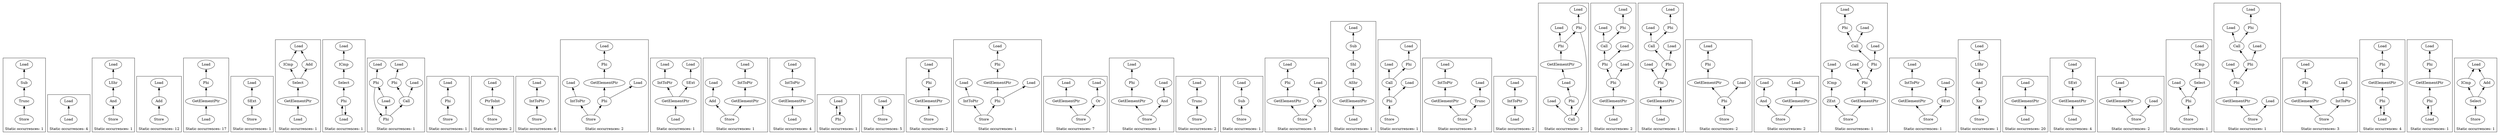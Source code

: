 strict digraph {
rankdir=BT
subgraph {
"0_346" [label="Sub"]
"0_346" -> {
"0_345"
}
"0_345" [label="Load"]
"0_350" [label="Store"]
"0_350" -> {
"0_348"
}
"0_348" [label="Trunc"]
"0_348" -> {
"0_346"
}
cluster=true
label=<Static occurrences: 1>
}
subgraph {
"1_70" [label="Load"]
"1_70" -> {
"1_68"
}
"1_68" [label="Load"]
cluster=true
label=<Static occurrences: 4>
}
subgraph {
"2_283" [label="Store"]
"2_283" -> {
"2_281"
}
"2_281" [label="And"]
"2_281" -> {
"2_280"
}
"2_280" [label="LShr"]
"2_280" -> {
"2_277"
}
"2_277" [label="Load"]
cluster=true
label=<Static occurrences: 1>
}
subgraph {
"3_49" [label="Add"]
"3_49" -> {
"3_48"
}
"3_48" [label="Load"]
"3_50" [label="Store"]
"3_50" -> {
"3_49"
}
cluster=true
label=<Static occurrences: 12>
}
subgraph {
"4_169" [label="Phi"]
"4_169" -> {
"4_166"
}
"4_166" [label="Load"]
"4_178" [label="Load"]
"4_178" -> {
"4_177"
}
"4_177" [label="GetElementPtr"]
"4_177" -> {
"4_169"
}
cluster=true
label=<Static occurrences: 17>
}
subgraph {
"5_81" [label="Store"]
"5_81" -> {
"5_80"
}
"5_80" [label="SExt"]
"5_80" -> {
"5_79"
}
"5_79" [label="Load"]
cluster=true
label=<Static occurrences: 1>
}
subgraph {
"6_359" [label="ICmp"]
"6_359" -> {
"6_357"
}
"6_357" [label="Load"]
"6_362" [label="GetElementPtr"]
"6_362" -> {
"6_360"
"6_360"
}
"6_360" [label="Select"]
"6_360" -> {
"6_358"
"6_359"
}
"6_358" [label="Add"]
"6_358" -> {
"6_357"
}
"6_357" [label="Load"]
"6_363" [label="Load"]
"6_363" -> {
"6_362"
"6_362"
}
cluster=true
label=<Static occurrences: 1>
}
subgraph {
"7_441" [label="Load"]
"7_441" -> {
"7_439"
"7_439"
}
"7_439" [label="Phi"]
"7_439" -> {
"7_441"
"7_434"
}
"7_434" [label="Select"]
"7_434" -> {
"7_433"
}
"7_433" [label="ICmp"]
"7_433" -> {
"7_432"
}
"7_432" [label="Load"]
cluster=true
label=<Static occurrences: 1>
}
subgraph {
"8_76" [label="Phi"]
"8_76" -> {
"8_68"
}
"8_68" [label="Load"]
"8_118" [label="Load"]
"8_118" -> {
"8_62"
"8_62"
"8_62"
"8_62"
}
"8_120" [label="Phi"]
"8_120" -> {
"8_108"
"8_108"
"8_118"
}
"8_62" [label="Phi"]
"8_62" -> {
"8_59"
"8_120"
"8_120"
"8_120"
}
"8_59" [label="Load"]
"8_108" [label="Call"]
"8_108" -> {
"8_107"
"8_76"
}
"8_107" [label="Load"]
cluster=true
label=<Static occurrences: 1>
}
subgraph {
"9_254" [label="Phi"]
"9_254" -> {
"9_256"
}
"9_256" [label="Load"]
"9_259" [label="Store"]
"9_259" -> {
"9_254"
}
cluster=true
label=<Static occurrences: 1>
}
subgraph {
"10_457" [label="PtrToInt"]
"10_457" -> {
"10_456"
}
"10_456" [label="Load"]
"10_458" [label="Store"]
"10_458" -> {
"10_457"
}
cluster=true
label=<Static occurrences: 2>
}
subgraph {
"11_483" [label="Store"]
"11_483" -> {
"11_449"
}
"11_449" [label="IntToPtr"]
"11_449" -> {
"11_446"
}
"11_446" [label="Load"]
cluster=true
label=<Static occurrences: 6>
}
subgraph {
"12_487" [label="GetElementPtr"]
"12_487" -> {
"12_472"
}
"12_472" [label="Phi"]
"12_472" -> {
"12_469"
}
"12_469" [label="Load"]
"12_512" [label="Store"]
"12_512" -> {
"12_449"
"12_507"
"12_507"
}
"12_449" [label="IntToPtr"]
"12_449" -> {
"12_446"
}
"12_446" [label="Load"]
"12_507" [label="Phi"]
"12_507" -> {
"12_487"
"12_509"
}
"12_509" [label="Load"]
cluster=true
label=<Static occurrences: 2>
}
subgraph {
"13_526" [label="Load"]
"13_526" -> {
"13_525"
"13_525"
}
"13_525" [label="GetElementPtr"]
"13_525" -> {
"13_449"
"13_524"
}
"13_449" [label="IntToPtr"]
"13_449" -> {
"13_446"
}
"13_446" [label="Load"]
"13_524" [label="SExt"]
"13_524" -> {
"13_452"
}
"13_452" [label="Load"]
cluster=true
label=<Static occurrences: 1>
}
subgraph {
"14_530" [label="Add"]
"14_530" -> {
"14_452"
}
"14_452" [label="Load"]
"14_451" [label="GetElementPtr"]
"14_451" -> {
"14_449"
}
"14_531" [label="Store"]
"14_531" -> {
"14_530"
"14_451"
}
"14_449" [label="IntToPtr"]
"14_449" -> {
"14_446"
}
"14_446" [label="Load"]
cluster=true
label=<Static occurrences: 1>
}
subgraph {
"15_452" [label="Load"]
"15_452" -> {
"15_451"
}
"15_451" [label="GetElementPtr"]
"15_451" -> {
"15_449"
}
"15_449" [label="IntToPtr"]
"15_449" -> {
"15_446"
}
"15_446" [label="Load"]
cluster=true
label=<Static occurrences: 4>
}
subgraph {
"16_254" [label="Phi"]
"16_254" -> {
"16_256"
}
"16_256" [label="Load"]
"16_256" -> {
"16_254"
}
cluster=true
label=<Static occurrences: 1>
}
subgraph {
"17_13" [label="Store"]
"17_13" -> {
"17_12"
}
"17_12" [label="Load"]
cluster=true
label=<Static occurrences: 5>
}
subgraph {
"18_204" [label="Phi"]
"18_204" -> {
"18_201"
}
"18_201" [label="Load"]
"18_223" [label="Store"]
"18_223" -> {
"18_219"
}
"18_219" [label="GetElementPtr"]
"18_219" -> {
"18_204"
}
cluster=true
label=<Static occurrences: 2>
}
subgraph {
"19_560" [label="GetElementPtr"]
"19_560" -> {
"19_545"
}
"19_519" [label="IntToPtr"]
"19_519" -> {
"19_516"
}
"19_516" [label="Load"]
"19_585" [label="Store"]
"19_585" -> {
"19_519"
"19_580"
"19_580"
}
"19_545" [label="Phi"]
"19_545" -> {
"19_542"
}
"19_542" [label="Load"]
"19_580" [label="Phi"]
"19_580" -> {
"19_560"
"19_582"
}
"19_582" [label="Load"]
cluster=true
label=<Static occurrences: 1>
}
subgraph {
"20_129" [label="Store"]
"20_129" -> {
"20_126"
"20_128"
}
"20_126" [label="GetElementPtr"]
"20_126" -> {
"20_125"
}
"20_125" [label="Load"]
"20_128" [label="Or"]
"20_128" -> {
"20_127"
}
"20_127" [label="Load"]
cluster=true
label=<Static occurrences: 7>
}
subgraph {
"21_169" [label="Phi"]
"21_169" -> {
"21_166"
}
"21_166" [label="Load"]
"21_177" [label="GetElementPtr"]
"21_177" -> {
"21_169"
}
"21_179" [label="And"]
"21_179" -> {
"21_178"
}
"21_178" [label="Load"]
"21_180" [label="Store"]
"21_180" -> {
"21_179"
"21_177"
}
cluster=true
label=<Static occurrences: 1>
}
subgraph {
"22_218" [label="Store"]
"22_218" -> {
"22_217"
}
"22_217" [label="Trunc"]
"22_217" -> {
"22_216"
}
"22_216" [label="Load"]
cluster=true
label=<Static occurrences: 2>
}
subgraph {
"23_346" [label="Sub"]
"23_346" -> {
"23_345"
}
"23_345" [label="Load"]
"23_347" [label="Store"]
"23_347" -> {
"23_346"
}
cluster=true
label=<Static occurrences: 1>
}
subgraph {
"24_224" [label="GetElementPtr"]
"24_224" -> {
"24_204"
}
"24_227" [label="Store"]
"24_227" -> {
"24_224"
"24_226"
}
"24_226" [label="Or"]
"24_226" -> {
"24_225"
}
"24_225" [label="Load"]
"24_204" [label="Phi"]
"24_204" -> {
"24_201"
}
"24_201" [label="Load"]
cluster=true
label=<Static occurrences: 5>
}
subgraph {
"25_377" [label="AShr"]
"25_377" -> {
"25_376"
}
"25_378" [label="GetElementPtr"]
"25_378" -> {
"25_377"
}
"25_346" [label="Sub"]
"25_346" -> {
"25_345"
}
"25_345" [label="Load"]
"25_379" [label="Load"]
"25_379" -> {
"25_378"
}
"25_376" [label="Shl"]
"25_376" -> {
"25_346"
}
cluster=true
label=<Static occurrences: 1>
}
subgraph {
"26_121" [label="Store"]
"26_121" -> {
"26_120"
"26_120"
"26_120"
}
"26_120" [label="Phi"]
"26_120" -> {
"26_108"
"26_108"
"26_118"
}
"26_118" [label="Load"]
"26_108" [label="Call"]
"26_108" -> {
"26_107"
"26_76"
}
"26_107" [label="Load"]
"26_76" [label="Phi"]
"26_76" -> {
"26_68"
}
"26_68" [label="Load"]
cluster=true
label=<Static occurrences: 1>
}
subgraph {
"27_486" [label="Store"]
"27_486" -> {
"27_460"
"27_485"
}
"27_460" [label="GetElementPtr"]
"27_460" -> {
"27_449"
}
"27_485" [label="Trunc"]
"27_485" -> {
"27_484"
}
"27_484" [label="Load"]
"27_449" [label="IntToPtr"]
"27_449" -> {
"27_446"
}
"27_446" [label="Load"]
cluster=true
label=<Static occurrences: 3>
}
subgraph {
"28_456" [label="Load"]
"28_456" -> {
"28_449"
}
"28_449" [label="IntToPtr"]
"28_449" -> {
"28_446"
}
"28_446" [label="Load"]
cluster=true
label=<Static occurrences: 2>
}
subgraph {
"29_108" [label="Call"]
"29_108" -> {
"29_107"
"29_76"
}
"29_107" [label="Load"]
"29_76" [label="Phi"]
"29_76" -> {
"29_68"
}
"29_68" [label="Load"]
"29_68" -> {
"29_67"
"29_67"
"29_67"
"29_67"
}
"29_67" [label="GetElementPtr"]
"29_67" -> {
"29_62"
"29_62"
"29_62"
"29_62"
}
"29_62" [label="Phi"]
"29_62" -> {
"29_59"
"29_120"
"29_120"
"29_120"
}
"29_59" [label="Load"]
"29_120" [label="Phi"]
"29_120" -> {
"29_108"
"29_108"
"29_118"
}
"29_118" [label="Load"]
cluster=true
label=<Static occurrences: 2>
}
subgraph {
"30_108" [label="Call"]
"30_108" -> {
"30_107"
"30_76"
}
"30_107" [label="Load"]
"30_64" [label="GetElementPtr"]
"30_64" -> {
"30_62"
"30_62"
"30_62"
"30_62"
}
"30_76" [label="Phi"]
"30_76" -> {
"30_68"
}
"30_68" [label="Load"]
"30_120" [label="Phi"]
"30_120" -> {
"30_108"
"30_108"
"30_118"
}
"30_118" [label="Load"]
"30_65" [label="Load"]
"30_65" -> {
"30_64"
"30_64"
"30_64"
"30_64"
}
"30_62" [label="Phi"]
"30_62" -> {
"30_59"
"30_120"
"30_120"
"30_120"
}
"30_59" [label="Load"]
cluster=true
label=<Static occurrences: 2>
}
subgraph {
"31_108" [label="Call"]
"31_108" -> {
"31_107"
"31_76"
}
"31_107" [label="Load"]
"31_82" [label="GetElementPtr"]
"31_82" -> {
"31_62"
"31_62"
"31_62"
"31_62"
}
"31_76" [label="Phi"]
"31_76" -> {
"31_68"
}
"31_68" [label="Load"]
"31_83" [label="Load"]
"31_83" -> {
"31_82"
"31_82"
"31_82"
"31_82"
}
"31_62" [label="Phi"]
"31_62" -> {
"31_59"
"31_120"
"31_120"
"31_120"
}
"31_59" [label="Load"]
"31_120" [label="Phi"]
"31_120" -> {
"31_108"
"31_108"
"31_118"
}
"31_118" [label="Load"]
cluster=true
label=<Static occurrences: 1>
}
subgraph {
"32_219" [label="GetElementPtr"]
"32_219" -> {
"32_204"
}
"32_244" [label="Store"]
"32_244" -> {
"32_239"
"32_239"
}
"32_204" [label="Phi"]
"32_204" -> {
"32_201"
}
"32_201" [label="Load"]
"32_239" [label="Phi"]
"32_239" -> {
"32_219"
"32_241"
}
"32_241" [label="Load"]
cluster=true
label=<Static occurrences: 2>
}
subgraph {
"33_298" [label="And"]
"33_298" -> {
"33_297"
}
"33_297" [label="Load"]
"33_296" [label="GetElementPtr"]
"33_296" -> {
"33_287"
}
"33_287" [label="Load"]
"33_299" [label="Store"]
"33_299" -> {
"33_298"
"33_296"
}
cluster=true
label=<Static occurrences: 2>
}
subgraph {
"34_73" [label="ZExt"]
"34_73" -> {
"34_72"
}
"34_62" [label="Phi"]
"34_62" -> {
"34_59"
"34_120"
"34_120"
"34_120"
}
"34_59" [label="Load"]
"34_76" [label="Phi"]
"34_76" -> {
"34_68"
}
"34_68" [label="Load"]
"34_64" [label="GetElementPtr"]
"34_64" -> {
"34_62"
"34_62"
"34_62"
"34_62"
}
"34_72" [label="ICmp"]
"34_72" -> {
"34_70"
}
"34_70" [label="Load"]
"34_108" [label="Call"]
"34_108" -> {
"34_107"
"34_76"
}
"34_107" [label="Load"]
"34_120" [label="Phi"]
"34_120" -> {
"34_108"
"34_108"
"34_118"
}
"34_118" [label="Load"]
"34_74" [label="Store"]
"34_74" -> {
"34_64"
"34_64"
"34_64"
"34_64"
"34_73"
}
cluster=true
label=<Static occurrences: 1>
}
subgraph {
"35_529" [label="Store"]
"35_529" -> {
"35_528"
"35_527"
}
"35_519" [label="IntToPtr"]
"35_519" -> {
"35_516"
}
"35_516" [label="Load"]
"35_528" [label="GetElementPtr"]
"35_528" -> {
"35_519"
}
"35_527" [label="SExt"]
"35_527" -> {
"35_526"
}
"35_526" [label="Load"]
cluster=true
label=<Static occurrences: 1>
}
subgraph {
"36_308" [label="Xor"]
"36_308" -> {
"36_281"
}
"36_309" [label="Store"]
"36_309" -> {
"36_308"
}
"36_281" [label="And"]
"36_281" -> {
"36_280"
}
"36_280" [label="LShr"]
"36_280" -> {
"36_277"
}
"36_277" [label="Load"]
cluster=true
label=<Static occurrences: 1>
}
subgraph {
"37_106" [label="GetElementPtr"]
"37_106" -> {
"37_105"
}
"37_105" [label="Load"]
"37_107" [label="Load"]
"37_107" -> {
"37_106"
}
cluster=true
label=<Static occurrences: 20>
}
subgraph {
"38_201" [label="Load"]
"38_201" -> {
"38_200"
}
"38_200" [label="GetElementPtr"]
"38_200" -> {
"38_199"
}
"38_199" [label="SExt"]
"38_199" -> {
"38_193"
}
"38_193" [label="Load"]
cluster=true
label=<Static occurrences: 4>
}
subgraph {
"39_112" [label="GetElementPtr"]
"39_112" -> {
"39_111"
}
"39_111" [label="Load"]
"39_113" [label="Store"]
"39_113" -> {
"39_112"
"39_110"
}
"39_110" [label="Load"]
cluster=true
label=<Static occurrences: 2>
}
subgraph {
"40_439" [label="Phi"]
"40_439" -> {
"40_441"
"40_434"
}
"40_441" [label="Load"]
"40_434" [label="Select"]
"40_434" -> {
"40_433"
}
"40_444" [label="Store"]
"40_444" -> {
"40_439"
"40_439"
}
"40_433" [label="ICmp"]
"40_433" -> {
"40_432"
}
"40_432" [label="Load"]
cluster=true
label=<Static occurrences: 1>
}
subgraph {
"41_108" [label="Call"]
"41_108" -> {
"41_107"
"41_76"
}
"41_107" [label="Load"]
"41_76" [label="Phi"]
"41_76" -> {
"41_68"
}
"41_68" [label="Load"]
"41_71" [label="Store"]
"41_71" -> {
"41_67"
"41_67"
"41_67"
"41_67"
"41_70"
}
"41_70" [label="Load"]
"41_67" [label="GetElementPtr"]
"41_67" -> {
"41_62"
"41_62"
"41_62"
"41_62"
}
"41_62" [label="Phi"]
"41_62" -> {
"41_59"
"41_120"
"41_120"
"41_120"
}
"41_59" [label="Load"]
"41_120" [label="Phi"]
"41_120" -> {
"41_108"
"41_108"
"41_118"
}
"41_118" [label="Load"]
cluster=true
label=<Static occurrences: 1>
}
subgraph {
"42_472" [label="Phi"]
"42_472" -> {
"42_469"
}
"42_469" [label="Load"]
"42_491" [label="Store"]
"42_491" -> {
"42_487"
"42_449"
}
"42_449" [label="IntToPtr"]
"42_449" -> {
"42_446"
}
"42_446" [label="Load"]
"42_487" [label="GetElementPtr"]
"42_487" -> {
"42_472"
}
cluster=true
label=<Static occurrences: 3>
}
subgraph {
"43_241" [label="Load"]
"43_241" -> {
"43_239"
"43_239"
}
"43_219" [label="GetElementPtr"]
"43_219" -> {
"43_204"
}
"43_204" [label="Phi"]
"43_204" -> {
"43_201"
}
"43_201" [label="Load"]
"43_239" [label="Phi"]
"43_239" -> {
"43_219"
"43_241"
}
cluster=true
label=<Static occurrences: 4>
}
subgraph {
"44_582" [label="Load"]
"44_582" -> {
"44_580"
"44_580"
}
"44_560" [label="GetElementPtr"]
"44_560" -> {
"44_545"
}
"44_545" [label="Phi"]
"44_545" -> {
"44_542"
}
"44_542" [label="Load"]
"44_580" [label="Phi"]
"44_580" -> {
"44_560"
"44_582"
}
cluster=true
label=<Static occurrences: 1>
}
subgraph {
"45_359" [label="ICmp"]
"45_359" -> {
"45_357"
}
"45_357" [label="Load"]
"45_360" [label="Select"]
"45_360" -> {
"45_358"
"45_359"
}
"45_361" [label="Store"]
"45_361" -> {
"45_360"
"45_360"
}
"45_358" [label="Add"]
"45_358" -> {
"45_357"
}
"45_357" [label="Load"]
cluster=true
label=<Static occurrences: 1>
}
}

